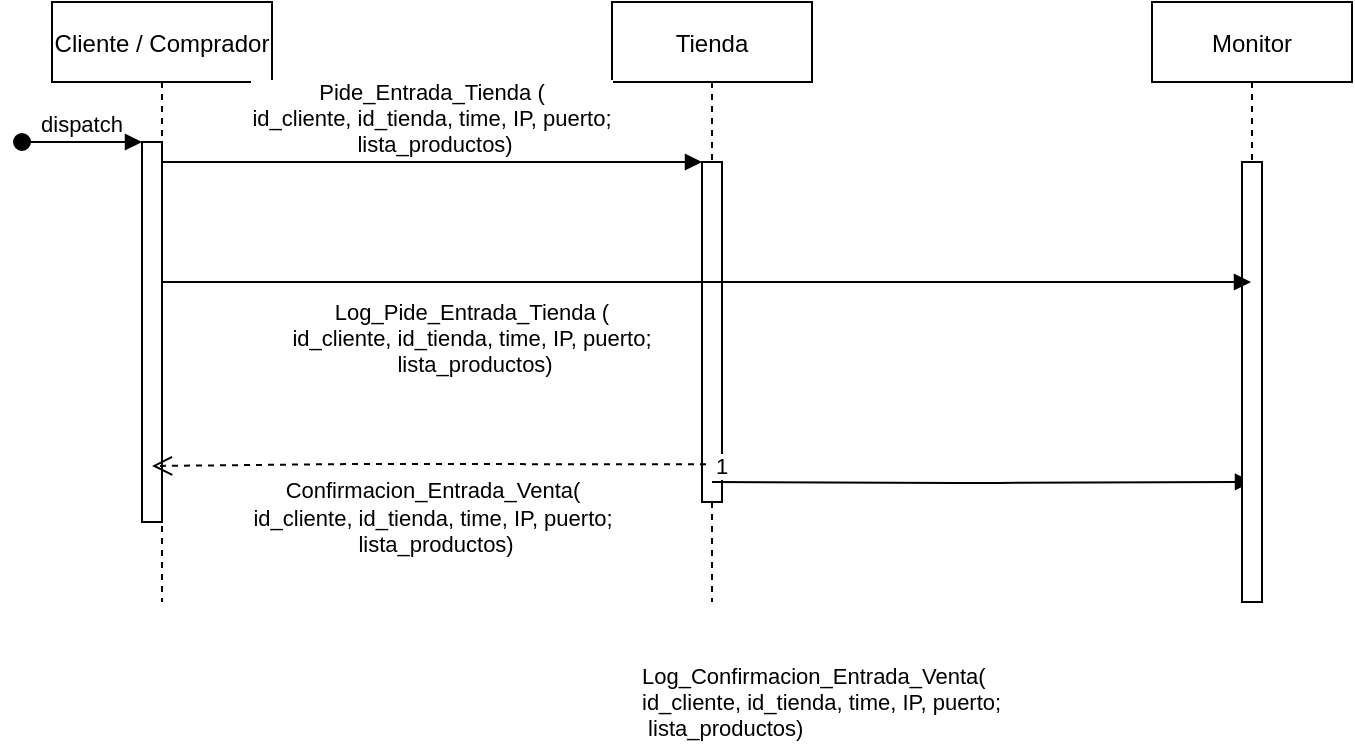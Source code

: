 <mxfile version="13.8.7" type="device"><diagram id="kgpKYQtTHZ0yAKxKKP6v" name="Page-1"><mxGraphModel dx="1038" dy="617" grid="1" gridSize="10" guides="1" tooltips="1" connect="1" arrows="1" fold="1" page="1" pageScale="1" pageWidth="850" pageHeight="1100" math="0" shadow="0"><root><mxCell id="0"/><mxCell id="1" parent="0"/><mxCell id="3nuBFxr9cyL0pnOWT2aG-1" value="Cliente / Comprador" style="shape=umlLifeline;perimeter=lifelinePerimeter;container=1;collapsible=0;recursiveResize=0;rounded=0;shadow=0;strokeWidth=1;" parent="1" vertex="1"><mxGeometry x="120" y="80" width="110" height="300" as="geometry"/></mxCell><mxCell id="3nuBFxr9cyL0pnOWT2aG-2" value="" style="points=[];perimeter=orthogonalPerimeter;rounded=0;shadow=0;strokeWidth=1;" parent="3nuBFxr9cyL0pnOWT2aG-1" vertex="1"><mxGeometry x="45" y="70" width="10" height="190" as="geometry"/></mxCell><mxCell id="3nuBFxr9cyL0pnOWT2aG-3" value="dispatch" style="verticalAlign=bottom;startArrow=oval;endArrow=block;startSize=8;shadow=0;strokeWidth=1;" parent="3nuBFxr9cyL0pnOWT2aG-1" target="3nuBFxr9cyL0pnOWT2aG-2" edge="1"><mxGeometry relative="1" as="geometry"><mxPoint x="-15" y="70" as="sourcePoint"/></mxGeometry></mxCell><mxCell id="3nuBFxr9cyL0pnOWT2aG-5" value="Tienda" style="shape=umlLifeline;perimeter=lifelinePerimeter;container=1;collapsible=0;recursiveResize=0;rounded=0;shadow=0;strokeWidth=1;" parent="1" vertex="1"><mxGeometry x="400" y="80" width="100" height="300" as="geometry"/></mxCell><mxCell id="3nuBFxr9cyL0pnOWT2aG-6" value="" style="points=[];perimeter=orthogonalPerimeter;rounded=0;shadow=0;strokeWidth=1;" parent="3nuBFxr9cyL0pnOWT2aG-5" vertex="1"><mxGeometry x="45" y="80" width="10" height="170" as="geometry"/></mxCell><mxCell id="v-b7apCsLufkE6xCggaQ-9" value="&lt;span style=&quot;text-align: center&quot;&gt;Log_Confirmacion_Entrada_Venta(&lt;/span&gt;&lt;br style=&quot;text-align: center&quot;&gt;&lt;span style=&quot;text-align: center&quot;&gt;id_cliente, id_tienda, time, IP, puerto;&lt;/span&gt;&lt;br style=&quot;text-align: center ; padding: 0px ; margin: 0px&quot;&gt;&lt;span style=&quot;text-align: center&quot;&gt;&amp;nbsp;lista_productos)&lt;/span&gt;" style="endArrow=block;endFill=1;html=1;edgeStyle=orthogonalEdgeStyle;align=left;verticalAlign=top;entryX=0.5;entryY=0.727;entryDx=0;entryDy=0;entryPerimeter=0;" parent="3nuBFxr9cyL0pnOWT2aG-5" target="v-b7apCsLufkE6xCggaQ-3" edge="1"><mxGeometry x="-0.018" y="85" relative="1" as="geometry"><mxPoint x="50" y="240" as="sourcePoint"/><mxPoint x="210" y="240" as="targetPoint"/><mxPoint x="-85" y="83" as="offset"/></mxGeometry></mxCell><mxCell id="v-b7apCsLufkE6xCggaQ-10" value="1" style="edgeLabel;resizable=0;html=1;align=left;verticalAlign=bottom;" parent="v-b7apCsLufkE6xCggaQ-9" connectable="0" vertex="1"><mxGeometry x="-1" relative="1" as="geometry"/></mxCell><mxCell id="3nuBFxr9cyL0pnOWT2aG-8" value="Pide_Entrada_Tienda (&#10;id_cliente, id_tienda, time, IP, puerto;&#10; lista_productos)" style="verticalAlign=bottom;endArrow=block;entryX=0;entryY=0;shadow=0;strokeWidth=1;" parent="1" source="3nuBFxr9cyL0pnOWT2aG-2" target="3nuBFxr9cyL0pnOWT2aG-6" edge="1"><mxGeometry relative="1" as="geometry"><mxPoint x="275" y="160" as="sourcePoint"/><Array as="points"><mxPoint x="310" y="160"/></Array></mxGeometry></mxCell><mxCell id="v-b7apCsLufkE6xCggaQ-2" value="Monitor" style="shape=umlLifeline;perimeter=lifelinePerimeter;container=1;collapsible=0;recursiveResize=0;rounded=0;shadow=0;strokeWidth=1;" parent="1" vertex="1"><mxGeometry x="670" y="80" width="100" height="300" as="geometry"/></mxCell><mxCell id="v-b7apCsLufkE6xCggaQ-3" value="" style="points=[];perimeter=orthogonalPerimeter;rounded=0;shadow=0;strokeWidth=1;" parent="v-b7apCsLufkE6xCggaQ-2" vertex="1"><mxGeometry x="45" y="80" width="10" height="220" as="geometry"/></mxCell><mxCell id="v-b7apCsLufkE6xCggaQ-4" value="Log_Pide_Entrada_Tienda (&#10;id_cliente, id_tienda, time, IP, puerto;&#10; lista_productos)" style="verticalAlign=bottom;endArrow=block;shadow=0;strokeWidth=1;" parent="1" source="3nuBFxr9cyL0pnOWT2aG-2" target="v-b7apCsLufkE6xCggaQ-2" edge="1"><mxGeometry x="-0.431" y="-50" relative="1" as="geometry"><mxPoint x="180" y="220" as="sourcePoint"/><mxPoint x="440" y="220" as="targetPoint"/><Array as="points"><mxPoint x="305" y="220"/></Array><mxPoint as="offset"/></mxGeometry></mxCell><mxCell id="v-b7apCsLufkE6xCggaQ-6" value="Confirmacion_Entrada_Venta(&lt;br&gt;id_cliente, id_tienda, time, IP, puerto;&lt;br style=&quot;padding: 0px ; margin: 0px&quot;&gt;&amp;nbsp;lista_productos)" style="html=1;verticalAlign=bottom;endArrow=open;dashed=1;endSize=8;exitX=0.2;exitY=0.889;exitDx=0;exitDy=0;exitPerimeter=0;" parent="1" source="3nuBFxr9cyL0pnOWT2aG-6" edge="1"><mxGeometry x="0.278" y="63" relative="1" as="geometry"><mxPoint x="450" y="200" as="sourcePoint"/><mxPoint x="170" y="312" as="targetPoint"/><Array as="points"><mxPoint x="270" y="311"/></Array><mxPoint x="39" y="-14" as="offset"/></mxGeometry></mxCell></root></mxGraphModel></diagram></mxfile>